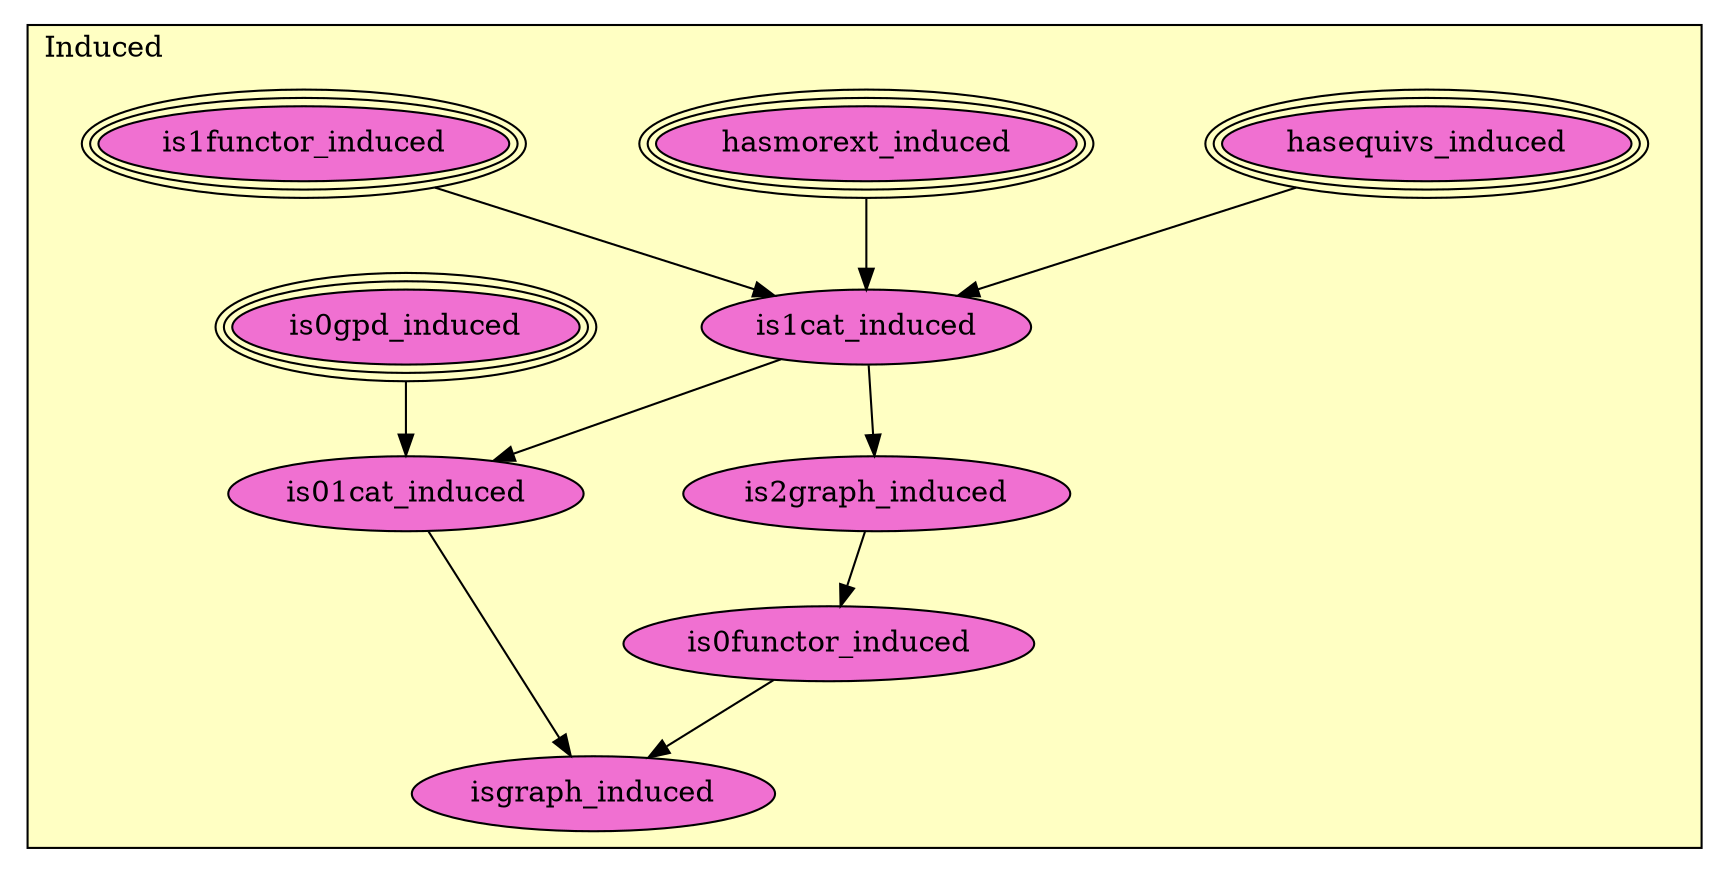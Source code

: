 digraph HoTT_WildCat_Induced {
  graph [ratio=0.5]
  node [style=filled]
Induced_hasequivs_induced [label="hasequivs_induced", URL=<Induced.html#hasequivs_induced>, peripheries=3, fillcolor="#F070D1"] ;
Induced_hasmorext_induced [label="hasmorext_induced", URL=<Induced.html#hasmorext_induced>, peripheries=3, fillcolor="#F070D1"] ;
Induced_is1functor_induced [label="is1functor_induced", URL=<Induced.html#is1functor_induced>, peripheries=3, fillcolor="#F070D1"] ;
Induced_is1cat_induced [label="is1cat_induced", URL=<Induced.html#is1cat_induced>, fillcolor="#F070D1"] ;
Induced_is2graph_induced [label="is2graph_induced", URL=<Induced.html#is2graph_induced>, fillcolor="#F070D1"] ;
Induced_is0functor_induced [label="is0functor_induced", URL=<Induced.html#is0functor_induced>, fillcolor="#F070D1"] ;
Induced_is0gpd_induced [label="is0gpd_induced", URL=<Induced.html#is0gpd_induced>, peripheries=3, fillcolor="#F070D1"] ;
Induced_is01cat_induced [label="is01cat_induced", URL=<Induced.html#is01cat_induced>, fillcolor="#F070D1"] ;
Induced_isgraph_induced [label="isgraph_induced", URL=<Induced.html#isgraph_induced>, fillcolor="#F070D1"] ;
  Induced_hasequivs_induced -> Induced_is1cat_induced [] ;
  Induced_hasmorext_induced -> Induced_is1cat_induced [] ;
  Induced_is1functor_induced -> Induced_is1cat_induced [] ;
  Induced_is1cat_induced -> Induced_is2graph_induced [] ;
  Induced_is1cat_induced -> Induced_is01cat_induced [] ;
  Induced_is2graph_induced -> Induced_is0functor_induced [] ;
  Induced_is0functor_induced -> Induced_isgraph_induced [] ;
  Induced_is0gpd_induced -> Induced_is01cat_induced [] ;
  Induced_is01cat_induced -> Induced_isgraph_induced [] ;
subgraph cluster_Induced { label="Induced"; fillcolor="#FFFFC3"; labeljust=l; style=filled 
Induced_isgraph_induced; Induced_is01cat_induced; Induced_is0gpd_induced; Induced_is0functor_induced; Induced_is2graph_induced; Induced_is1cat_induced; Induced_is1functor_induced; Induced_hasmorext_induced; Induced_hasequivs_induced; };
} /* END */
